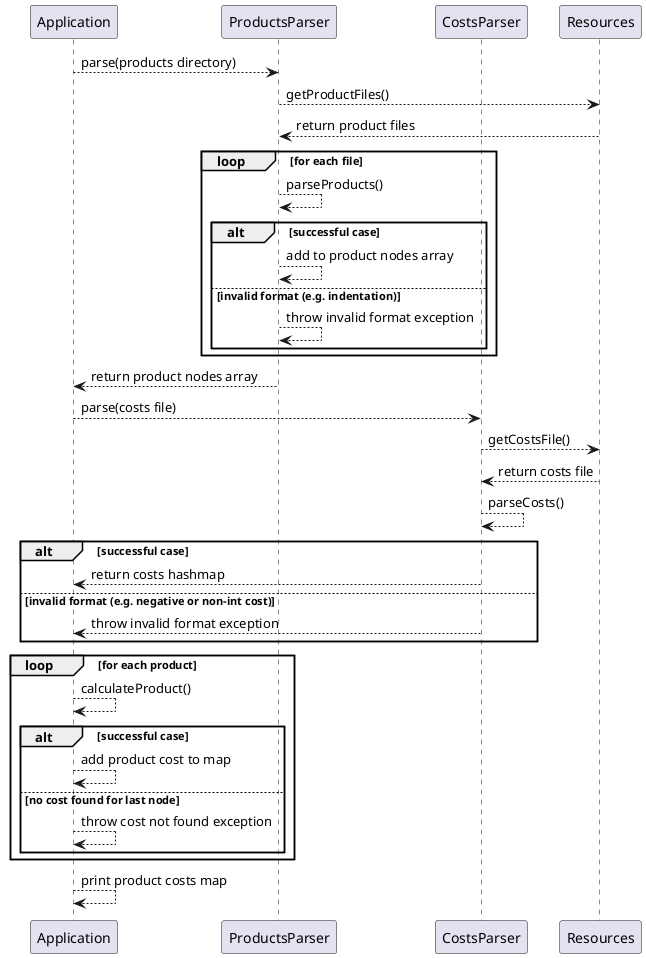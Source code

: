 @startuml

participant Application
participant ProductsParser
participant CostsParser
participant Resources

Application --> ProductsParser: parse(products directory)
ProductsParser --> Resources: getProductFiles()
ProductsParser <-- Resources: return product files
loop for each file
  ProductsParser --> ProductsParser: parseProducts()
  alt successful case
    ProductsParser --> ProductsParser: add to product nodes array
  else invalid format (e.g. indentation)
    ProductsParser --> ProductsParser: throw invalid format exception
  end
end

Application <-- ProductsParser: return product nodes array

Application --> CostsParser: parse(costs file)
CostsParser --> Resources: getCostsFile()
CostsParser <-- Resources: return costs file
CostsParser --> CostsParser: parseCosts()
alt successful case
  Application <-- CostsParser: return costs hashmap
else invalid format (e.g. negative or non-int cost)
  Application <-- CostsParser: throw invalid format exception
end

loop for each product
  Application --> Application: calculateProduct()
  alt successful case
    Application --> Application: add product cost to map
  else no cost found for last node
    Application --> Application: throw cost not found exception
  end
end

Application --> Application: print product costs map

@enduml

